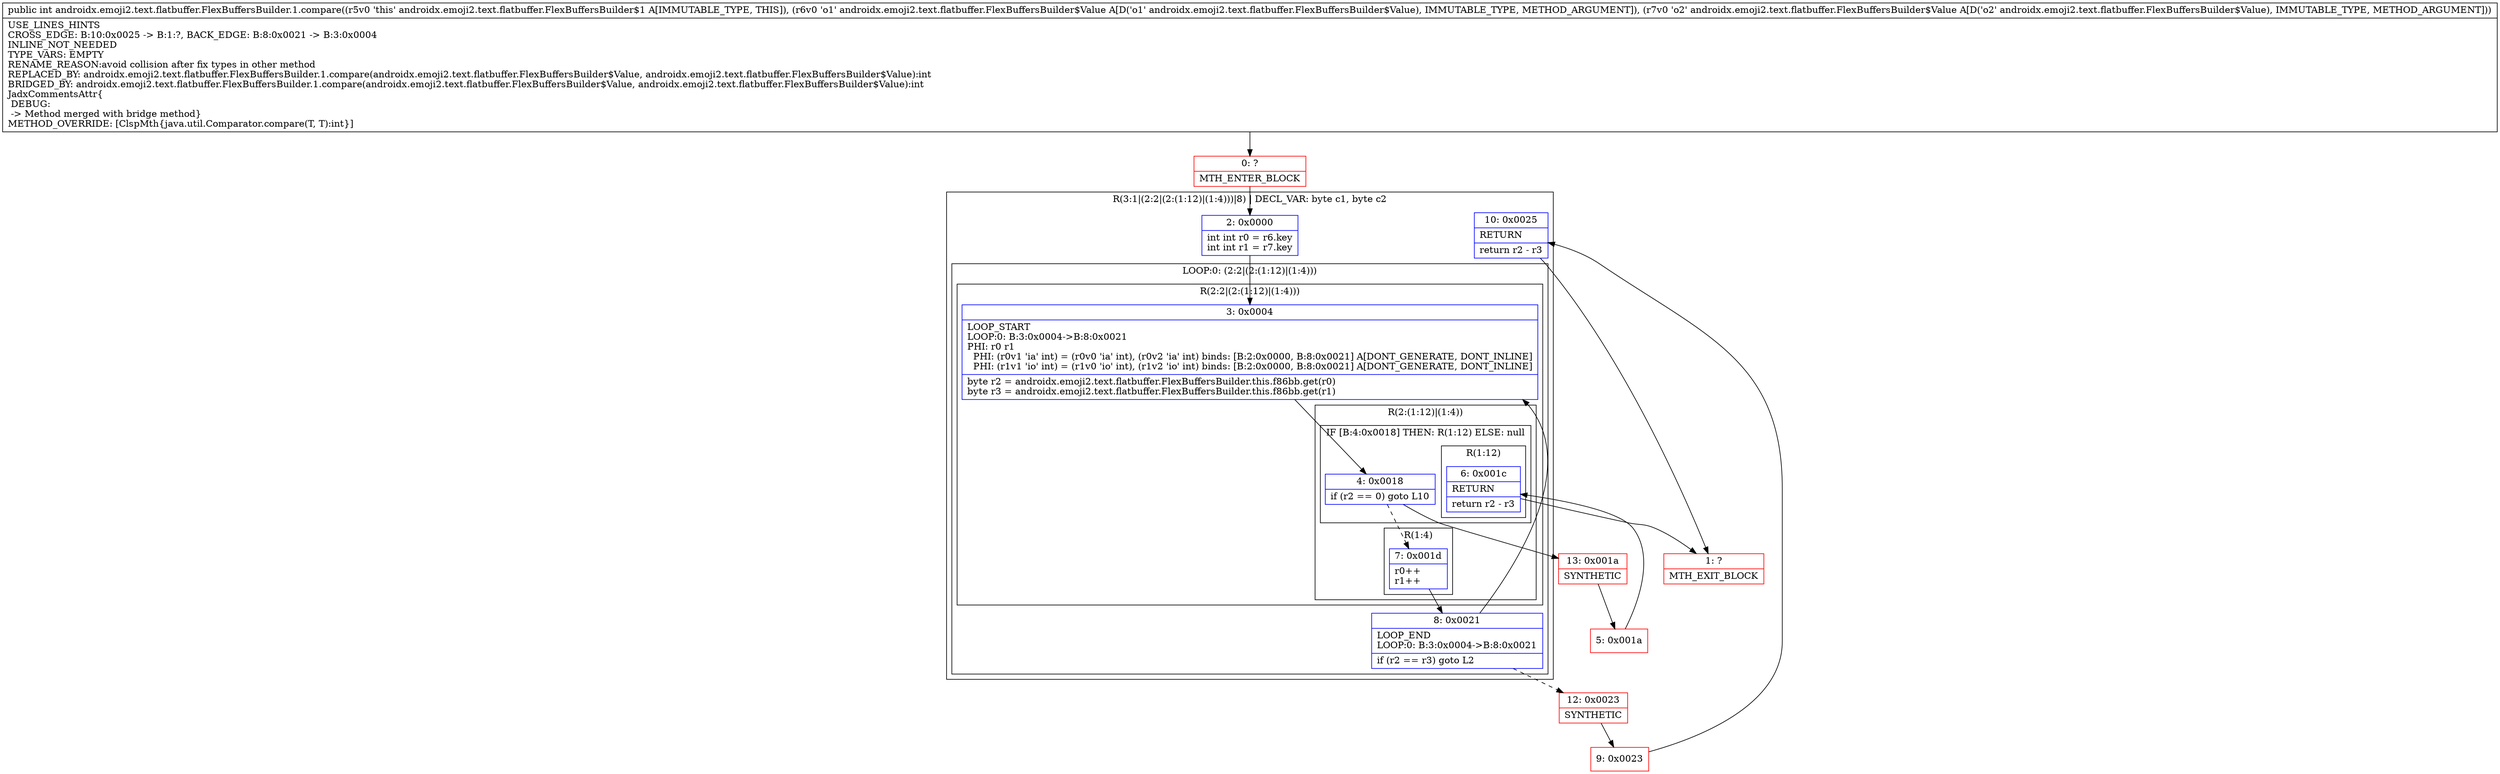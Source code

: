 digraph "CFG forandroidx.emoji2.text.flatbuffer.FlexBuffersBuilder.1.compare(Landroidx\/emoji2\/text\/flatbuffer\/FlexBuffersBuilder$Value;Landroidx\/emoji2\/text\/flatbuffer\/FlexBuffersBuilder$Value;)I" {
subgraph cluster_Region_978654387 {
label = "R(3:1|(2:2|(2:(1:12)|(1:4)))|8) | DECL_VAR: byte c1, byte c2\l";
node [shape=record,color=blue];
Node_2 [shape=record,label="{2\:\ 0x0000|int int r0 = r6.key\lint int r1 = r7.key\l}"];
subgraph cluster_LoopRegion_999111521 {
label = "LOOP:0: (2:2|(2:(1:12)|(1:4)))";
node [shape=record,color=blue];
Node_8 [shape=record,label="{8\:\ 0x0021|LOOP_END\lLOOP:0: B:3:0x0004\-\>B:8:0x0021\l|if (r2 == r3) goto L2\l}"];
subgraph cluster_Region_1139402533 {
label = "R(2:2|(2:(1:12)|(1:4)))";
node [shape=record,color=blue];
Node_3 [shape=record,label="{3\:\ 0x0004|LOOP_START\lLOOP:0: B:3:0x0004\-\>B:8:0x0021\lPHI: r0 r1 \l  PHI: (r0v1 'ia' int) = (r0v0 'ia' int), (r0v2 'ia' int) binds: [B:2:0x0000, B:8:0x0021] A[DONT_GENERATE, DONT_INLINE]\l  PHI: (r1v1 'io' int) = (r1v0 'io' int), (r1v2 'io' int) binds: [B:2:0x0000, B:8:0x0021] A[DONT_GENERATE, DONT_INLINE]\l|byte r2 = androidx.emoji2.text.flatbuffer.FlexBuffersBuilder.this.f86bb.get(r0)\lbyte r3 = androidx.emoji2.text.flatbuffer.FlexBuffersBuilder.this.f86bb.get(r1)\l}"];
subgraph cluster_Region_844199999 {
label = "R(2:(1:12)|(1:4))";
node [shape=record,color=blue];
subgraph cluster_IfRegion_695160879 {
label = "IF [B:4:0x0018] THEN: R(1:12) ELSE: null";
node [shape=record,color=blue];
Node_4 [shape=record,label="{4\:\ 0x0018|if (r2 == 0) goto L10\l}"];
subgraph cluster_Region_974311476 {
label = "R(1:12)";
node [shape=record,color=blue];
Node_6 [shape=record,label="{6\:\ 0x001c|RETURN\l|return r2 \- r3\l}"];
}
}
subgraph cluster_Region_401642445 {
label = "R(1:4)";
node [shape=record,color=blue];
Node_7 [shape=record,label="{7\:\ 0x001d|r0++\lr1++\l}"];
}
}
}
}
Node_10 [shape=record,label="{10\:\ 0x0025|RETURN\l|return r2 \- r3\l}"];
}
Node_0 [shape=record,color=red,label="{0\:\ ?|MTH_ENTER_BLOCK\l}"];
Node_12 [shape=record,color=red,label="{12\:\ 0x0023|SYNTHETIC\l}"];
Node_9 [shape=record,color=red,label="{9\:\ 0x0023}"];
Node_1 [shape=record,color=red,label="{1\:\ ?|MTH_EXIT_BLOCK\l}"];
Node_13 [shape=record,color=red,label="{13\:\ 0x001a|SYNTHETIC\l}"];
Node_5 [shape=record,color=red,label="{5\:\ 0x001a}"];
MethodNode[shape=record,label="{public int androidx.emoji2.text.flatbuffer.FlexBuffersBuilder.1.compare((r5v0 'this' androidx.emoji2.text.flatbuffer.FlexBuffersBuilder$1 A[IMMUTABLE_TYPE, THIS]), (r6v0 'o1' androidx.emoji2.text.flatbuffer.FlexBuffersBuilder$Value A[D('o1' androidx.emoji2.text.flatbuffer.FlexBuffersBuilder$Value), IMMUTABLE_TYPE, METHOD_ARGUMENT]), (r7v0 'o2' androidx.emoji2.text.flatbuffer.FlexBuffersBuilder$Value A[D('o2' androidx.emoji2.text.flatbuffer.FlexBuffersBuilder$Value), IMMUTABLE_TYPE, METHOD_ARGUMENT]))  | USE_LINES_HINTS\lCROSS_EDGE: B:10:0x0025 \-\> B:1:?, BACK_EDGE: B:8:0x0021 \-\> B:3:0x0004\lINLINE_NOT_NEEDED\lTYPE_VARS: EMPTY\lRENAME_REASON:avoid collision after fix types in other method\lREPLACED_BY: androidx.emoji2.text.flatbuffer.FlexBuffersBuilder.1.compare(androidx.emoji2.text.flatbuffer.FlexBuffersBuilder$Value, androidx.emoji2.text.flatbuffer.FlexBuffersBuilder$Value):int\lBRIDGED_BY: androidx.emoji2.text.flatbuffer.FlexBuffersBuilder.1.compare(androidx.emoji2.text.flatbuffer.FlexBuffersBuilder$Value, androidx.emoji2.text.flatbuffer.FlexBuffersBuilder$Value):int\lJadxCommentsAttr\{\l DEBUG: \l \-\> Method merged with bridge method\}\lMETHOD_OVERRIDE: [ClspMth\{java.util.Comparator.compare(T, T):int\}]\l}"];
MethodNode -> Node_0;Node_2 -> Node_3;
Node_8 -> Node_3;
Node_8 -> Node_12[style=dashed];
Node_3 -> Node_4;
Node_4 -> Node_7[style=dashed];
Node_4 -> Node_13;
Node_6 -> Node_1;
Node_7 -> Node_8;
Node_10 -> Node_1;
Node_0 -> Node_2;
Node_12 -> Node_9;
Node_9 -> Node_10;
Node_13 -> Node_5;
Node_5 -> Node_6;
}

